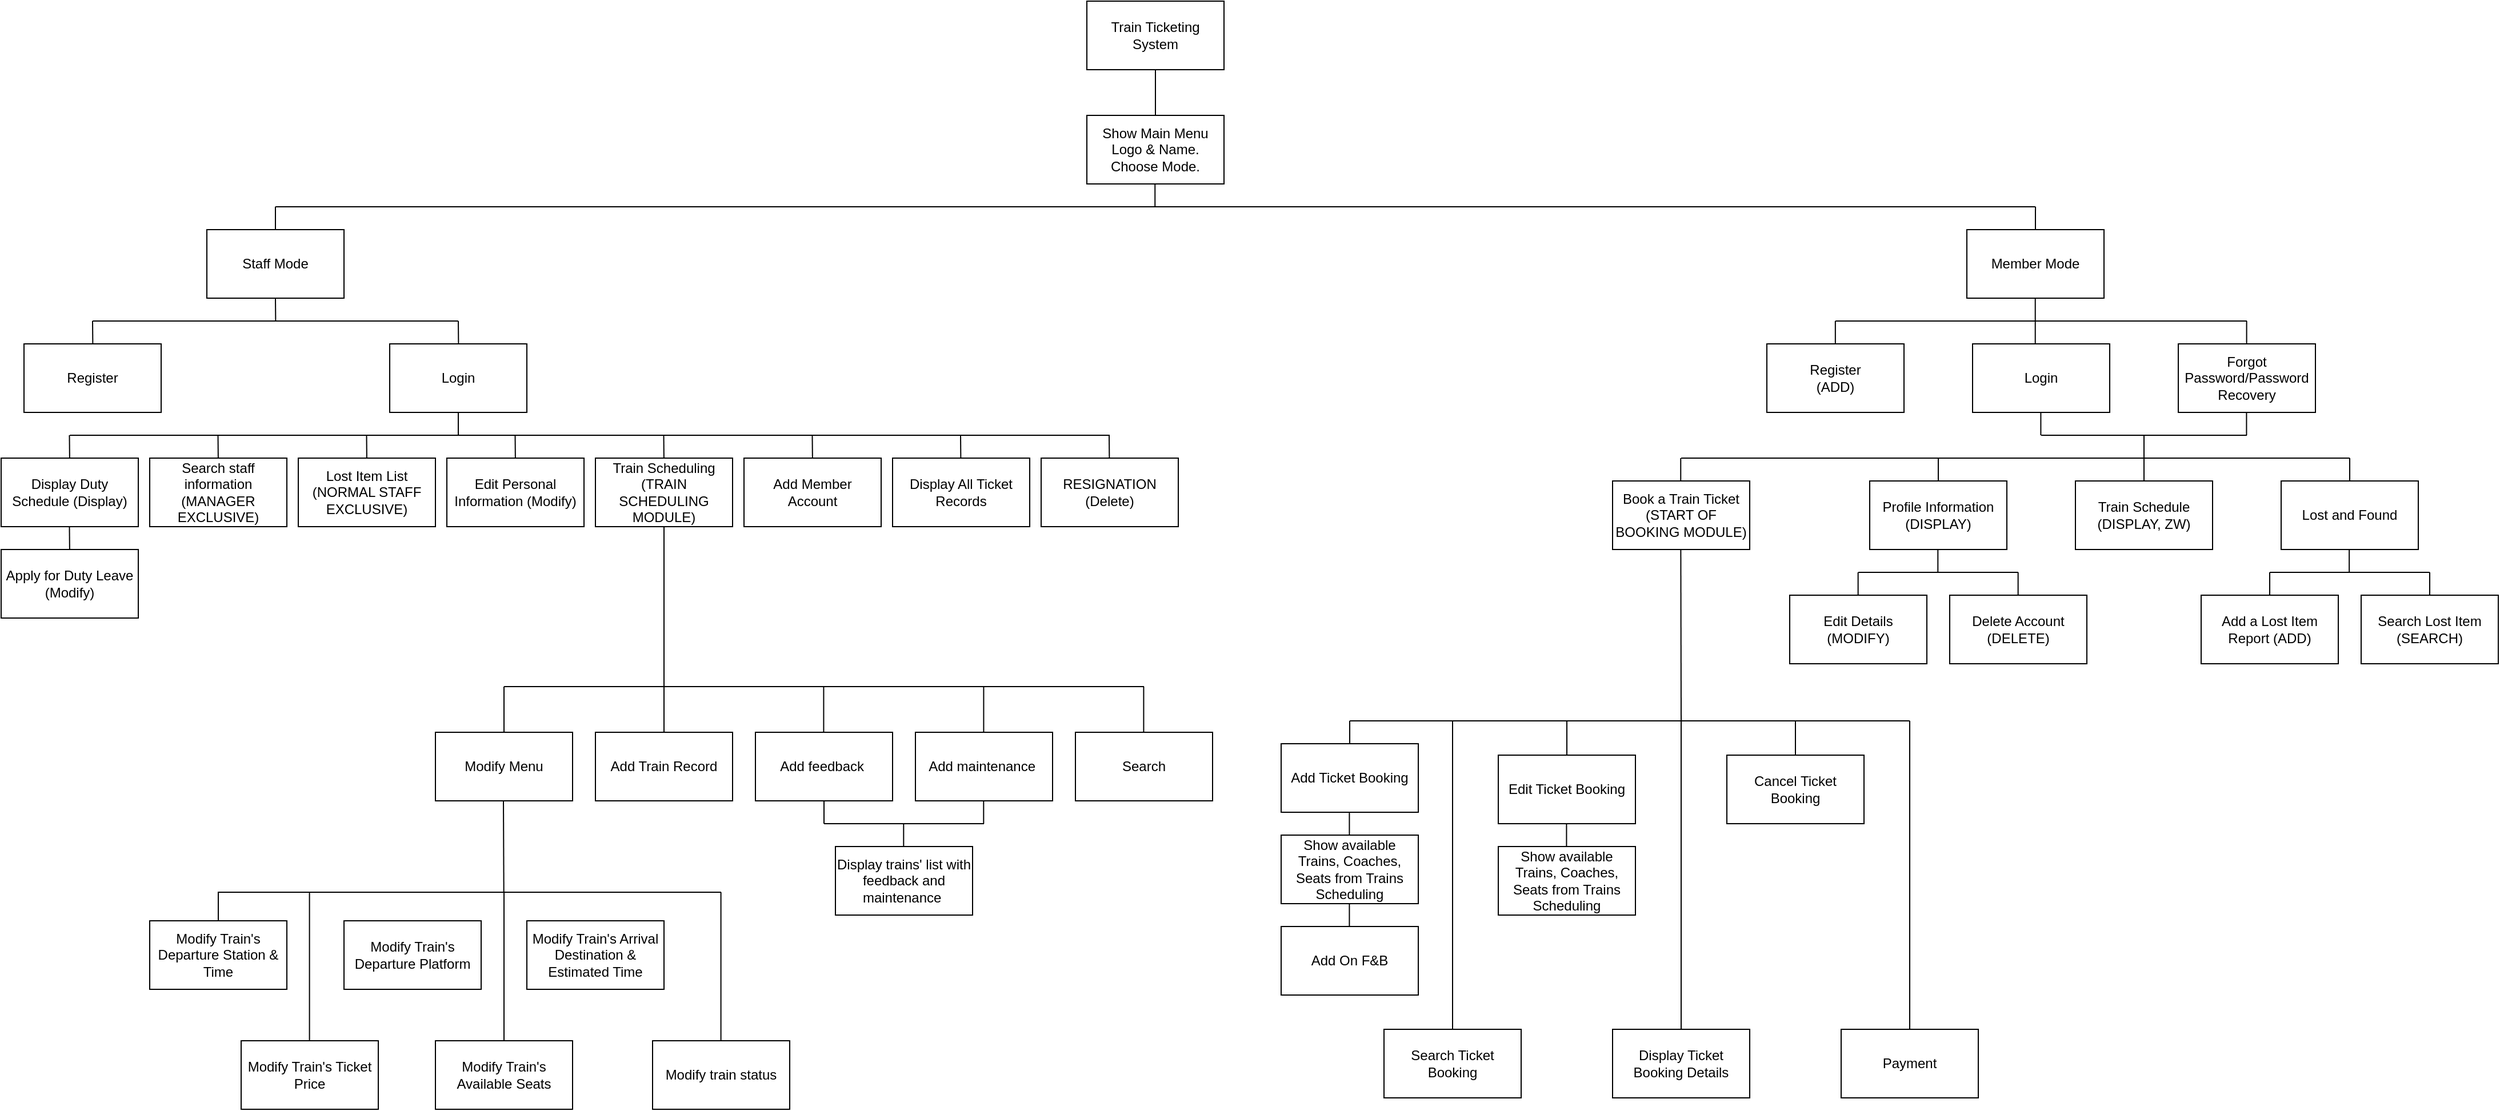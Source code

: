 <mxfile version="24.3.1" type="github">
  <diagram name="第 1 页" id="ZwxjWS8MTAvn3gAYZ2M-">
    <mxGraphModel dx="2698" dy="1253" grid="1" gridSize="10" guides="1" tooltips="1" connect="1" arrows="1" fold="1" page="1" pageScale="1" pageWidth="850" pageHeight="1100" math="0" shadow="0">
      <root>
        <mxCell id="0" />
        <mxCell id="1" parent="0" />
        <mxCell id="kFJuPjy33Ws9jadagfHC-1" value="Train Ticketing System" style="rounded=0;whiteSpace=wrap;html=1;" parent="1" vertex="1">
          <mxGeometry x="950" width="120" height="60" as="geometry" />
        </mxCell>
        <mxCell id="kFJuPjy33Ws9jadagfHC-2" value="Show Main Menu&lt;div&gt;Logo &amp;amp; Name.&lt;/div&gt;&lt;div&gt;Choose Mode.&lt;/div&gt;" style="rounded=0;whiteSpace=wrap;html=1;" parent="1" vertex="1">
          <mxGeometry x="950" y="100" width="120" height="60" as="geometry" />
        </mxCell>
        <mxCell id="kFJuPjy33Ws9jadagfHC-4" value="" style="endArrow=none;html=1;rounded=0;exitX=0.5;exitY=0;exitDx=0;exitDy=0;entryX=0.5;entryY=1;entryDx=0;entryDy=0;" parent="1" source="kFJuPjy33Ws9jadagfHC-2" edge="1" target="kFJuPjy33Ws9jadagfHC-1">
          <mxGeometry width="50" height="50" relative="1" as="geometry">
            <mxPoint x="500" y="110" as="sourcePoint" />
            <mxPoint x="550" y="60" as="targetPoint" />
          </mxGeometry>
        </mxCell>
        <mxCell id="kFJuPjy33Ws9jadagfHC-5" value="" style="endArrow=none;html=1;rounded=0;" parent="1" edge="1">
          <mxGeometry width="50" height="50" relative="1" as="geometry">
            <mxPoint x="1009.63" y="180" as="sourcePoint" />
            <mxPoint x="1009.63" y="160" as="targetPoint" />
          </mxGeometry>
        </mxCell>
        <mxCell id="kFJuPjy33Ws9jadagfHC-7" value="" style="endArrow=none;html=1;rounded=0;" parent="1" edge="1">
          <mxGeometry width="50" height="50" relative="1" as="geometry">
            <mxPoint x="240.0" y="200" as="sourcePoint" />
            <mxPoint x="240" y="180" as="targetPoint" />
          </mxGeometry>
        </mxCell>
        <mxCell id="kFJuPjy33Ws9jadagfHC-8" value="" style="endArrow=none;html=1;rounded=0;exitX=0.5;exitY=0;exitDx=0;exitDy=0;" parent="1" edge="1" source="kFJuPjy33Ws9jadagfHC-265">
          <mxGeometry width="50" height="50" relative="1" as="geometry">
            <mxPoint x="1779.83" y="210" as="sourcePoint" />
            <mxPoint x="1780.02" y="180" as="targetPoint" />
          </mxGeometry>
        </mxCell>
        <mxCell id="kFJuPjy33Ws9jadagfHC-21" value="Staff Mode" style="rounded=0;whiteSpace=wrap;html=1;" parent="1" vertex="1">
          <mxGeometry x="180" y="200" width="120" height="60" as="geometry" />
        </mxCell>
        <mxCell id="kFJuPjy33Ws9jadagfHC-45" value="" style="endArrow=none;html=1;rounded=0;" parent="1" edge="1">
          <mxGeometry width="50" height="50" relative="1" as="geometry">
            <mxPoint x="240.19" y="280" as="sourcePoint" />
            <mxPoint x="240" y="260" as="targetPoint" />
          </mxGeometry>
        </mxCell>
        <mxCell id="kFJuPjy33Ws9jadagfHC-111" value="Add Ticket Booking" style="rounded=0;whiteSpace=wrap;html=1;" parent="1" vertex="1">
          <mxGeometry x="1120" y="650" width="120" height="60" as="geometry" />
        </mxCell>
        <mxCell id="kFJuPjy33Ws9jadagfHC-112" value="Search Ticket Booking" style="rounded=0;whiteSpace=wrap;html=1;" parent="1" vertex="1">
          <mxGeometry x="1210" y="900" width="120" height="60" as="geometry" />
        </mxCell>
        <mxCell id="kFJuPjy33Ws9jadagfHC-113" value="Edit Ticket Booking" style="rounded=0;whiteSpace=wrap;html=1;" parent="1" vertex="1">
          <mxGeometry x="1310" y="660" width="120" height="60" as="geometry" />
        </mxCell>
        <mxCell id="kFJuPjy33Ws9jadagfHC-114" value="Show available Trains, Coaches, Seats from Trains Scheduling" style="rounded=0;whiteSpace=wrap;html=1;" parent="1" vertex="1">
          <mxGeometry x="1310" y="740" width="120" height="60" as="geometry" />
        </mxCell>
        <mxCell id="kFJuPjy33Ws9jadagfHC-115" value="Show available Trains, Coaches, Seats from Trains Scheduling" style="rounded=0;whiteSpace=wrap;html=1;" parent="1" vertex="1">
          <mxGeometry x="1120" y="730" width="120" height="60" as="geometry" />
        </mxCell>
        <mxCell id="kFJuPjy33Ws9jadagfHC-116" value="Add On F&amp;amp;B" style="rounded=0;whiteSpace=wrap;html=1;" parent="1" vertex="1">
          <mxGeometry x="1120" y="810" width="120" height="60" as="geometry" />
        </mxCell>
        <mxCell id="kFJuPjy33Ws9jadagfHC-117" value="Display Ticket Booking Details" style="rounded=0;whiteSpace=wrap;html=1;" parent="1" vertex="1">
          <mxGeometry x="1410" y="900" width="120" height="60" as="geometry" />
        </mxCell>
        <mxCell id="kFJuPjy33Ws9jadagfHC-118" value="Cancel Ticket Booking" style="rounded=0;whiteSpace=wrap;html=1;" parent="1" vertex="1">
          <mxGeometry x="1510" y="660" width="120" height="60" as="geometry" />
        </mxCell>
        <mxCell id="kFJuPjy33Ws9jadagfHC-120" value="" style="endArrow=none;html=1;rounded=0;" parent="1" edge="1">
          <mxGeometry width="50" height="50" relative="1" as="geometry">
            <mxPoint x="1180" y="630" as="sourcePoint" />
            <mxPoint x="1670" y="630" as="targetPoint" />
          </mxGeometry>
        </mxCell>
        <mxCell id="kFJuPjy33Ws9jadagfHC-121" value="" style="endArrow=none;html=1;rounded=0;" parent="1" edge="1">
          <mxGeometry width="50" height="50" relative="1" as="geometry">
            <mxPoint x="1180" y="650" as="sourcePoint" />
            <mxPoint x="1180" y="630" as="targetPoint" />
          </mxGeometry>
        </mxCell>
        <mxCell id="kFJuPjy33Ws9jadagfHC-122" value="" style="endArrow=none;html=1;rounded=0;exitX=0.5;exitY=0;exitDx=0;exitDy=0;" parent="1" edge="1">
          <mxGeometry width="50" height="50" relative="1" as="geometry">
            <mxPoint x="1270" y="900" as="sourcePoint" />
            <mxPoint x="1270" y="630" as="targetPoint" />
          </mxGeometry>
        </mxCell>
        <mxCell id="kFJuPjy33Ws9jadagfHC-123" value="" style="endArrow=none;html=1;rounded=0;exitX=0.5;exitY=0;exitDx=0;exitDy=0;" parent="1" source="kFJuPjy33Ws9jadagfHC-113" edge="1">
          <mxGeometry width="50" height="50" relative="1" as="geometry">
            <mxPoint x="1439.8" y="650" as="sourcePoint" />
            <mxPoint x="1370" y="630" as="targetPoint" />
          </mxGeometry>
        </mxCell>
        <mxCell id="kFJuPjy33Ws9jadagfHC-124" value="" style="endArrow=none;html=1;rounded=0;exitX=0.5;exitY=0;exitDx=0;exitDy=0;" parent="1" edge="1">
          <mxGeometry width="50" height="50" relative="1" as="geometry">
            <mxPoint x="1470.0" y="900" as="sourcePoint" />
            <mxPoint x="1470" y="630" as="targetPoint" />
          </mxGeometry>
        </mxCell>
        <mxCell id="kFJuPjy33Ws9jadagfHC-125" value="" style="endArrow=none;html=1;rounded=0;exitX=0.5;exitY=0;exitDx=0;exitDy=0;" parent="1" source="kFJuPjy33Ws9jadagfHC-118" edge="1">
          <mxGeometry width="50" height="50" relative="1" as="geometry">
            <mxPoint x="1699.8" y="650" as="sourcePoint" />
            <mxPoint x="1570" y="630" as="targetPoint" />
          </mxGeometry>
        </mxCell>
        <mxCell id="kFJuPjy33Ws9jadagfHC-126" value="" style="endArrow=none;html=1;rounded=0;" parent="1" edge="1">
          <mxGeometry width="50" height="50" relative="1" as="geometry">
            <mxPoint x="1369.71" y="740" as="sourcePoint" />
            <mxPoint x="1369.71" y="720" as="targetPoint" />
          </mxGeometry>
        </mxCell>
        <mxCell id="kFJuPjy33Ws9jadagfHC-127" value="" style="endArrow=none;html=1;rounded=0;" parent="1" edge="1">
          <mxGeometry width="50" height="50" relative="1" as="geometry">
            <mxPoint x="1179.71" y="730" as="sourcePoint" />
            <mxPoint x="1179.71" y="710" as="targetPoint" />
          </mxGeometry>
        </mxCell>
        <mxCell id="kFJuPjy33Ws9jadagfHC-128" value="" style="endArrow=none;html=1;rounded=0;" parent="1" edge="1">
          <mxGeometry width="50" height="50" relative="1" as="geometry">
            <mxPoint x="1179.71" y="810" as="sourcePoint" />
            <mxPoint x="1179.71" y="790" as="targetPoint" />
          </mxGeometry>
        </mxCell>
        <mxCell id="kFJuPjy33Ws9jadagfHC-162" value="" style="endArrow=none;html=1;rounded=0;exitX=0.5;exitY=0;exitDx=0;exitDy=0;" parent="1" edge="1">
          <mxGeometry width="50" height="50" relative="1" as="geometry">
            <mxPoint x="1670.0" y="900" as="sourcePoint" />
            <mxPoint x="1670" y="630" as="targetPoint" />
          </mxGeometry>
        </mxCell>
        <mxCell id="kFJuPjy33Ws9jadagfHC-163" value="Payment" style="rounded=0;whiteSpace=wrap;html=1;" parent="1" vertex="1">
          <mxGeometry x="1610" y="900" width="120" height="60" as="geometry" />
        </mxCell>
        <mxCell id="kFJuPjy33Ws9jadagfHC-216" value="Login" style="rounded=0;whiteSpace=wrap;html=1;" parent="1" vertex="1">
          <mxGeometry x="340" y="300" width="120" height="60" as="geometry" />
        </mxCell>
        <mxCell id="kFJuPjy33Ws9jadagfHC-224" value="Edit Personal Information (Modify)" style="whiteSpace=wrap;html=1;rounded=0;" parent="1" vertex="1">
          <mxGeometry x="390" y="400" width="120" height="60" as="geometry" />
        </mxCell>
        <mxCell id="kFJuPjy33Ws9jadagfHC-229" value="" style="endArrow=none;html=1;rounded=0;entryX=0.5;entryY=1;entryDx=0;entryDy=0;" parent="1" edge="1">
          <mxGeometry width="50" height="50" relative="1" as="geometry">
            <mxPoint x="400.0" y="380" as="sourcePoint" />
            <mxPoint x="400.0" y="360" as="targetPoint" />
          </mxGeometry>
        </mxCell>
        <mxCell id="kFJuPjy33Ws9jadagfHC-231" value="Register" style="rounded=0;whiteSpace=wrap;html=1;" parent="1" vertex="1">
          <mxGeometry x="20" y="300" width="120" height="60" as="geometry" />
        </mxCell>
        <mxCell id="kFJuPjy33Ws9jadagfHC-233" value="Search staff information&lt;div&gt;(MANAGER EXCLUSIVE)&lt;/div&gt;" style="whiteSpace=wrap;html=1;rounded=0;" parent="1" vertex="1">
          <mxGeometry x="130" y="400" width="120" height="60" as="geometry" />
        </mxCell>
        <mxCell id="kFJuPjy33Ws9jadagfHC-247" value="Add Member&lt;div&gt;Account&lt;/div&gt;" style="whiteSpace=wrap;html=1;rounded=0;" parent="1" vertex="1">
          <mxGeometry x="650" y="400" width="120" height="60" as="geometry" />
        </mxCell>
        <mxCell id="kFJuPjy33Ws9jadagfHC-248" value="Display Duty Schedule (Display)" style="whiteSpace=wrap;html=1;rounded=0;" parent="1" vertex="1">
          <mxGeometry y="400" width="120" height="60" as="geometry" />
        </mxCell>
        <mxCell id="kFJuPjy33Ws9jadagfHC-253" value="Apply for Duty Leave&lt;div&gt;(Modify)&lt;/div&gt;" style="whiteSpace=wrap;html=1;rounded=0;" parent="1" vertex="1">
          <mxGeometry y="480" width="120" height="60" as="geometry" />
        </mxCell>
        <mxCell id="kFJuPjy33Ws9jadagfHC-258" value="Train Scheduling (TRAIN SCHEDULING MODULE)" style="whiteSpace=wrap;html=1;rounded=0;" parent="1" vertex="1">
          <mxGeometry x="520" y="400" width="120" height="60" as="geometry" />
        </mxCell>
        <mxCell id="kFJuPjy33Ws9jadagfHC-262" value="RESIGNATION&lt;div&gt;(Delete)&lt;/div&gt;" style="whiteSpace=wrap;html=1;rounded=0;" parent="1" vertex="1">
          <mxGeometry x="910.0" y="400" width="120" height="60" as="geometry" />
        </mxCell>
        <mxCell id="kFJuPjy33Ws9jadagfHC-265" value="Member Mode" style="rounded=0;whiteSpace=wrap;html=1;" parent="1" vertex="1">
          <mxGeometry x="1720" y="200" width="120" height="60" as="geometry" />
        </mxCell>
        <mxCell id="kFJuPjy33Ws9jadagfHC-266" value="" style="endArrow=none;html=1;rounded=0;" parent="1" edge="1">
          <mxGeometry width="50" height="50" relative="1" as="geometry">
            <mxPoint x="1605" y="280" as="sourcePoint" />
            <mxPoint x="1965" y="280" as="targetPoint" />
          </mxGeometry>
        </mxCell>
        <mxCell id="kFJuPjy33Ws9jadagfHC-267" value="&lt;div&gt;Login&lt;/div&gt;" style="rounded=0;whiteSpace=wrap;html=1;" parent="1" vertex="1">
          <mxGeometry x="1725" y="300" width="120" height="60" as="geometry" />
        </mxCell>
        <mxCell id="kFJuPjy33Ws9jadagfHC-268" value="Forgot Password/Password Recovery" style="rounded=0;whiteSpace=wrap;html=1;" parent="1" vertex="1">
          <mxGeometry x="1905" y="300" width="120" height="60" as="geometry" />
        </mxCell>
        <mxCell id="kFJuPjy33Ws9jadagfHC-269" value="&lt;div&gt;Register&lt;/div&gt;&lt;div&gt;(ADD)&lt;/div&gt;" style="rounded=0;whiteSpace=wrap;html=1;" parent="1" vertex="1">
          <mxGeometry x="1545" y="300" width="120" height="60" as="geometry" />
        </mxCell>
        <mxCell id="kFJuPjy33Ws9jadagfHC-270" value="Profile Information&lt;br&gt;(DISPLAY)" style="rounded=0;whiteSpace=wrap;html=1;" parent="1" vertex="1">
          <mxGeometry x="1635" y="420" width="120" height="60" as="geometry" />
        </mxCell>
        <mxCell id="kFJuPjy33Ws9jadagfHC-271" value="" style="endArrow=none;html=1;rounded=0;" parent="1" edge="1">
          <mxGeometry width="50" height="50" relative="1" as="geometry">
            <mxPoint x="1785" y="380" as="sourcePoint" />
            <mxPoint x="1965" y="380" as="targetPoint" />
          </mxGeometry>
        </mxCell>
        <mxCell id="kFJuPjy33Ws9jadagfHC-272" value="&lt;div&gt;Train Schedule (DISPLAY, ZW)&lt;/div&gt;" style="rounded=0;whiteSpace=wrap;html=1;" parent="1" vertex="1">
          <mxGeometry x="1815" y="420" width="120" height="60" as="geometry" />
        </mxCell>
        <mxCell id="kFJuPjy33Ws9jadagfHC-273" value="" style="endArrow=none;html=1;rounded=0;exitX=0.5;exitY=1;exitDx=0;exitDy=0;" parent="1" edge="1">
          <mxGeometry width="50" height="50" relative="1" as="geometry">
            <mxPoint x="1779.86" y="280" as="sourcePoint" />
            <mxPoint x="1779.86" y="300" as="targetPoint" />
          </mxGeometry>
        </mxCell>
        <mxCell id="kFJuPjy33Ws9jadagfHC-274" value="" style="endArrow=none;html=1;rounded=0;exitX=0.5;exitY=1;exitDx=0;exitDy=0;" parent="1" edge="1">
          <mxGeometry width="50" height="50" relative="1" as="geometry">
            <mxPoint x="1604.93" y="280" as="sourcePoint" />
            <mxPoint x="1604.93" y="300" as="targetPoint" />
          </mxGeometry>
        </mxCell>
        <mxCell id="kFJuPjy33Ws9jadagfHC-275" value="" style="endArrow=none;html=1;rounded=0;exitX=0.5;exitY=1;exitDx=0;exitDy=0;" parent="1" edge="1">
          <mxGeometry width="50" height="50" relative="1" as="geometry">
            <mxPoint x="1964.8" y="280" as="sourcePoint" />
            <mxPoint x="1964.8" y="300" as="targetPoint" />
          </mxGeometry>
        </mxCell>
        <mxCell id="kFJuPjy33Ws9jadagfHC-276" value="" style="endArrow=none;html=1;rounded=0;exitX=0.5;exitY=1;exitDx=0;exitDy=0;" parent="1" edge="1">
          <mxGeometry width="50" height="50" relative="1" as="geometry">
            <mxPoint x="1779.86" y="260" as="sourcePoint" />
            <mxPoint x="1779.86" y="280" as="targetPoint" />
          </mxGeometry>
        </mxCell>
        <mxCell id="kFJuPjy33Ws9jadagfHC-277" value="" style="endArrow=none;html=1;rounded=0;exitX=0.5;exitY=1;exitDx=0;exitDy=0;" parent="1" edge="1">
          <mxGeometry width="50" height="50" relative="1" as="geometry">
            <mxPoint x="1784.71" y="360" as="sourcePoint" />
            <mxPoint x="1784.71" y="380" as="targetPoint" />
          </mxGeometry>
        </mxCell>
        <mxCell id="kFJuPjy33Ws9jadagfHC-278" value="" style="endArrow=none;html=1;rounded=0;exitX=0.5;exitY=1;exitDx=0;exitDy=0;" parent="1" edge="1">
          <mxGeometry width="50" height="50" relative="1" as="geometry">
            <mxPoint x="1964.71" y="360" as="sourcePoint" />
            <mxPoint x="1964.71" y="380" as="targetPoint" />
          </mxGeometry>
        </mxCell>
        <mxCell id="kFJuPjy33Ws9jadagfHC-279" value="" style="endArrow=none;html=1;rounded=0;exitX=0.5;exitY=1;exitDx=0;exitDy=0;" parent="1" edge="1">
          <mxGeometry width="50" height="50" relative="1" as="geometry">
            <mxPoint x="1875" y="380" as="sourcePoint" />
            <mxPoint x="1875" y="400" as="targetPoint" />
          </mxGeometry>
        </mxCell>
        <mxCell id="kFJuPjy33Ws9jadagfHC-280" value="" style="endArrow=none;html=1;rounded=0;" parent="1" edge="1">
          <mxGeometry width="50" height="50" relative="1" as="geometry">
            <mxPoint x="1470" y="400" as="sourcePoint" />
            <mxPoint x="2055" y="400" as="targetPoint" />
          </mxGeometry>
        </mxCell>
        <mxCell id="kFJuPjy33Ws9jadagfHC-281" value="" style="endArrow=none;html=1;rounded=0;exitX=0.5;exitY=1;exitDx=0;exitDy=0;" parent="1" edge="1">
          <mxGeometry width="50" height="50" relative="1" as="geometry">
            <mxPoint x="1695" y="400" as="sourcePoint" />
            <mxPoint x="1695" y="420" as="targetPoint" />
          </mxGeometry>
        </mxCell>
        <mxCell id="kFJuPjy33Ws9jadagfHC-282" value="" style="endArrow=none;html=1;rounded=0;exitX=0.5;exitY=1;exitDx=0;exitDy=0;" parent="1" edge="1">
          <mxGeometry width="50" height="50" relative="1" as="geometry">
            <mxPoint x="1875" y="400" as="sourcePoint" />
            <mxPoint x="1875" y="420" as="targetPoint" />
          </mxGeometry>
        </mxCell>
        <mxCell id="kFJuPjy33Ws9jadagfHC-283" value="" style="endArrow=none;html=1;rounded=0;exitX=0.5;exitY=1;exitDx=0;exitDy=0;" parent="1" edge="1">
          <mxGeometry width="50" height="50" relative="1" as="geometry">
            <mxPoint x="2055" y="400" as="sourcePoint" />
            <mxPoint x="2055" y="420" as="targetPoint" />
          </mxGeometry>
        </mxCell>
        <mxCell id="kFJuPjy33Ws9jadagfHC-284" value="Lost and Found" style="rounded=0;whiteSpace=wrap;html=1;" parent="1" vertex="1">
          <mxGeometry x="1995" y="420" width="120" height="60" as="geometry" />
        </mxCell>
        <mxCell id="kFJuPjy33Ws9jadagfHC-285" value="Book a Train Ticket&lt;div&gt;(START OF BOOKING MODULE)&lt;/div&gt;" style="rounded=0;whiteSpace=wrap;html=1;" parent="1" vertex="1">
          <mxGeometry x="1410" y="420" width="120" height="60" as="geometry" />
        </mxCell>
        <mxCell id="kFJuPjy33Ws9jadagfHC-286" value="" style="endArrow=none;html=1;rounded=0;exitX=0.5;exitY=1;exitDx=0;exitDy=0;" parent="1" edge="1">
          <mxGeometry width="50" height="50" relative="1" as="geometry">
            <mxPoint x="1469.63" y="400" as="sourcePoint" />
            <mxPoint x="1469.63" y="420" as="targetPoint" />
          </mxGeometry>
        </mxCell>
        <mxCell id="kFJuPjy33Ws9jadagfHC-287" value="" style="endArrow=none;html=1;rounded=0;exitX=0.5;exitY=1;exitDx=0;exitDy=0;" parent="1" edge="1">
          <mxGeometry width="50" height="50" relative="1" as="geometry">
            <mxPoint x="1694.66" y="480" as="sourcePoint" />
            <mxPoint x="1694.66" y="500" as="targetPoint" />
          </mxGeometry>
        </mxCell>
        <mxCell id="kFJuPjy33Ws9jadagfHC-288" value="" style="endArrow=none;html=1;rounded=0;" parent="1" edge="1">
          <mxGeometry width="50" height="50" relative="1" as="geometry">
            <mxPoint x="1625" y="500" as="sourcePoint" />
            <mxPoint x="1765" y="500" as="targetPoint" />
          </mxGeometry>
        </mxCell>
        <mxCell id="kFJuPjy33Ws9jadagfHC-289" value="Edit Details&lt;br&gt;(MODIFY)" style="rounded=0;whiteSpace=wrap;html=1;" parent="1" vertex="1">
          <mxGeometry x="1565" y="520" width="120" height="60" as="geometry" />
        </mxCell>
        <mxCell id="kFJuPjy33Ws9jadagfHC-290" value="Delete Account&lt;br&gt;(DELETE)" style="rounded=0;whiteSpace=wrap;html=1;" parent="1" vertex="1">
          <mxGeometry x="1705" y="520" width="120" height="60" as="geometry" />
        </mxCell>
        <mxCell id="kFJuPjy33Ws9jadagfHC-291" value="" style="endArrow=none;html=1;rounded=0;exitX=0.5;exitY=1;exitDx=0;exitDy=0;" parent="1" edge="1">
          <mxGeometry width="50" height="50" relative="1" as="geometry">
            <mxPoint x="1624.83" y="500" as="sourcePoint" />
            <mxPoint x="1624.83" y="520" as="targetPoint" />
          </mxGeometry>
        </mxCell>
        <mxCell id="kFJuPjy33Ws9jadagfHC-292" value="" style="endArrow=none;html=1;rounded=0;exitX=0.5;exitY=1;exitDx=0;exitDy=0;" parent="1" edge="1">
          <mxGeometry width="50" height="50" relative="1" as="geometry">
            <mxPoint x="1764.83" y="500" as="sourcePoint" />
            <mxPoint x="1764.83" y="520" as="targetPoint" />
          </mxGeometry>
        </mxCell>
        <mxCell id="kFJuPjy33Ws9jadagfHC-293" value="" style="endArrow=none;html=1;rounded=0;exitX=0.5;exitY=1;exitDx=0;exitDy=0;" parent="1" edge="1">
          <mxGeometry width="50" height="50" relative="1" as="geometry">
            <mxPoint x="2054.58" y="480" as="sourcePoint" />
            <mxPoint x="2054.58" y="500" as="targetPoint" />
          </mxGeometry>
        </mxCell>
        <mxCell id="kFJuPjy33Ws9jadagfHC-294" value="" style="endArrow=none;html=1;rounded=0;" parent="1" edge="1">
          <mxGeometry width="50" height="50" relative="1" as="geometry">
            <mxPoint x="1985" y="500" as="sourcePoint" />
            <mxPoint x="2125" y="500" as="targetPoint" />
          </mxGeometry>
        </mxCell>
        <mxCell id="kFJuPjy33Ws9jadagfHC-295" value="" style="endArrow=none;html=1;rounded=0;exitX=0.5;exitY=1;exitDx=0;exitDy=0;" parent="1" edge="1">
          <mxGeometry width="50" height="50" relative="1" as="geometry">
            <mxPoint x="1985" y="500" as="sourcePoint" />
            <mxPoint x="1985" y="520" as="targetPoint" />
          </mxGeometry>
        </mxCell>
        <mxCell id="kFJuPjy33Ws9jadagfHC-296" value="" style="endArrow=none;html=1;rounded=0;exitX=0.5;exitY=1;exitDx=0;exitDy=0;" parent="1" edge="1">
          <mxGeometry width="50" height="50" relative="1" as="geometry">
            <mxPoint x="2125" y="500" as="sourcePoint" />
            <mxPoint x="2125" y="520" as="targetPoint" />
          </mxGeometry>
        </mxCell>
        <mxCell id="kFJuPjy33Ws9jadagfHC-297" value="Add a Lost Item Report (ADD)" style="rounded=0;whiteSpace=wrap;html=1;" parent="1" vertex="1">
          <mxGeometry x="1925" y="520" width="120" height="60" as="geometry" />
        </mxCell>
        <mxCell id="kFJuPjy33Ws9jadagfHC-298" value="Search Lost Item&lt;div&gt;(SEARCH)&lt;/div&gt;" style="rounded=0;whiteSpace=wrap;html=1;" parent="1" vertex="1">
          <mxGeometry x="2065" y="520" width="120" height="60" as="geometry" />
        </mxCell>
        <mxCell id="kFJuPjy33Ws9jadagfHC-360" value="Modify Menu" style="rounded=0;whiteSpace=wrap;html=1;" parent="1" vertex="1">
          <mxGeometry x="380" y="640" width="120" height="60" as="geometry" />
        </mxCell>
        <mxCell id="kFJuPjy33Ws9jadagfHC-362" value="Modify Train&#39;s Departure Station &amp;amp; Time" style="rounded=0;whiteSpace=wrap;html=1;" parent="1" vertex="1">
          <mxGeometry x="130" y="805" width="120" height="60" as="geometry" />
        </mxCell>
        <mxCell id="kFJuPjy33Ws9jadagfHC-363" value="Modify Train&#39;s Ticket Price" style="rounded=0;whiteSpace=wrap;html=1;" parent="1" vertex="1">
          <mxGeometry x="210" y="910" width="120" height="60" as="geometry" />
        </mxCell>
        <mxCell id="kFJuPjy33Ws9jadagfHC-364" value="Modify Train&#39;s Available Seats" style="rounded=0;whiteSpace=wrap;html=1;" parent="1" vertex="1">
          <mxGeometry x="380" y="910" width="120" height="60" as="geometry" />
        </mxCell>
        <mxCell id="kFJuPjy33Ws9jadagfHC-365" value="Modify Train&#39;s Departure Platform" style="rounded=0;whiteSpace=wrap;html=1;" parent="1" vertex="1">
          <mxGeometry x="300" y="805" width="120" height="60" as="geometry" />
        </mxCell>
        <mxCell id="kFJuPjy33Ws9jadagfHC-366" value="Modify Train&#39;s Arrival Destination &amp;amp; Estimated Time" style="rounded=0;whiteSpace=wrap;html=1;" parent="1" vertex="1">
          <mxGeometry x="460" y="805" width="120" height="60" as="geometry" />
        </mxCell>
        <mxCell id="kFJuPjy33Ws9jadagfHC-369" value="" style="endArrow=none;html=1;rounded=0;exitX=0.5;exitY=0;exitDx=0;exitDy=0;" parent="1" source="kFJuPjy33Ws9jadagfHC-362" edge="1">
          <mxGeometry width="50" height="50" relative="1" as="geometry">
            <mxPoint x="360" y="810" as="sourcePoint" />
            <mxPoint x="630" y="780" as="targetPoint" />
            <Array as="points">
              <mxPoint x="190" y="780" />
              <mxPoint x="360" y="780" />
            </Array>
          </mxGeometry>
        </mxCell>
        <mxCell id="kFJuPjy33Ws9jadagfHC-371" value="" style="endArrow=none;html=1;rounded=0;exitX=0.5;exitY=0;exitDx=0;exitDy=0;" parent="1" source="kFJuPjy33Ws9jadagfHC-364" edge="1">
          <mxGeometry width="50" height="50" relative="1" as="geometry">
            <mxPoint x="441" y="906" as="sourcePoint" />
            <mxPoint x="440" y="780" as="targetPoint" />
          </mxGeometry>
        </mxCell>
        <mxCell id="kFJuPjy33Ws9jadagfHC-374" value="Add maintenance&amp;nbsp;" style="rounded=0;whiteSpace=wrap;html=1;" parent="1" vertex="1">
          <mxGeometry x="800" y="640" width="120" height="60" as="geometry" />
        </mxCell>
        <mxCell id="kFJuPjy33Ws9jadagfHC-375" value="Search" style="rounded=0;whiteSpace=wrap;html=1;" parent="1" vertex="1">
          <mxGeometry x="940" y="640" width="120" height="60" as="geometry" />
        </mxCell>
        <mxCell id="kFJuPjy33Ws9jadagfHC-377" value="Display trains&#39; list with feedback and maintenance&amp;nbsp;" style="rounded=0;whiteSpace=wrap;html=1;" parent="1" vertex="1">
          <mxGeometry x="730" y="740" width="120" height="60" as="geometry" />
        </mxCell>
        <mxCell id="kFJuPjy33Ws9jadagfHC-379" value="Modify train status" style="rounded=0;whiteSpace=wrap;html=1;" parent="1" vertex="1">
          <mxGeometry x="570" y="910" width="120" height="60" as="geometry" />
        </mxCell>
        <mxCell id="kFJuPjy33Ws9jadagfHC-381" value="Add feedback&amp;nbsp;" style="rounded=0;whiteSpace=wrap;html=1;" parent="1" vertex="1">
          <mxGeometry x="660" y="640" width="120" height="60" as="geometry" />
        </mxCell>
        <mxCell id="kFJuPjy33Ws9jadagfHC-387" value="" style="endArrow=none;html=1;rounded=0;" parent="1" edge="1">
          <mxGeometry width="50" height="50" relative="1" as="geometry">
            <mxPoint x="240" y="180" as="sourcePoint" />
            <mxPoint x="1780" y="180" as="targetPoint" />
          </mxGeometry>
        </mxCell>
        <mxCell id="AeokkyJzDMHDCgE2pwOk-2" value="" style="endArrow=none;html=1;rounded=0;exitX=0.5;exitY=1;exitDx=0;exitDy=0;" edge="1" parent="1">
          <mxGeometry width="50" height="50" relative="1" as="geometry">
            <mxPoint x="1469.69" y="480" as="sourcePoint" />
            <mxPoint x="1470" y="630" as="targetPoint" />
          </mxGeometry>
        </mxCell>
        <mxCell id="AeokkyJzDMHDCgE2pwOk-3" value="" style="endArrow=none;html=1;rounded=0;" edge="1" parent="1">
          <mxGeometry width="50" height="50" relative="1" as="geometry">
            <mxPoint x="80" y="280" as="sourcePoint" />
            <mxPoint x="400" y="280" as="targetPoint" />
          </mxGeometry>
        </mxCell>
        <mxCell id="AeokkyJzDMHDCgE2pwOk-4" value="" style="endArrow=none;html=1;rounded=0;" edge="1" parent="1">
          <mxGeometry width="50" height="50" relative="1" as="geometry">
            <mxPoint x="400.19" y="300" as="sourcePoint" />
            <mxPoint x="400" y="280" as="targetPoint" />
          </mxGeometry>
        </mxCell>
        <mxCell id="AeokkyJzDMHDCgE2pwOk-5" value="" style="endArrow=none;html=1;rounded=0;" edge="1" parent="1">
          <mxGeometry width="50" height="50" relative="1" as="geometry">
            <mxPoint x="80.19" y="300" as="sourcePoint" />
            <mxPoint x="80" y="280" as="targetPoint" />
          </mxGeometry>
        </mxCell>
        <mxCell id="AeokkyJzDMHDCgE2pwOk-7" value="" style="endArrow=none;html=1;rounded=0;" edge="1" parent="1">
          <mxGeometry width="50" height="50" relative="1" as="geometry">
            <mxPoint x="60" y="380" as="sourcePoint" />
            <mxPoint x="970" y="380" as="targetPoint" />
          </mxGeometry>
        </mxCell>
        <mxCell id="AeokkyJzDMHDCgE2pwOk-8" value="" style="endArrow=none;html=1;rounded=0;" edge="1" parent="1">
          <mxGeometry width="50" height="50" relative="1" as="geometry">
            <mxPoint x="59.94" y="480" as="sourcePoint" />
            <mxPoint x="59.75" y="460" as="targetPoint" />
          </mxGeometry>
        </mxCell>
        <mxCell id="AeokkyJzDMHDCgE2pwOk-9" value="" style="endArrow=none;html=1;rounded=0;" edge="1" parent="1">
          <mxGeometry width="50" height="50" relative="1" as="geometry">
            <mxPoint x="319.94" y="400" as="sourcePoint" />
            <mxPoint x="319.75" y="380" as="targetPoint" />
          </mxGeometry>
        </mxCell>
        <mxCell id="AeokkyJzDMHDCgE2pwOk-10" value="" style="endArrow=none;html=1;rounded=0;" edge="1" parent="1">
          <mxGeometry width="50" height="50" relative="1" as="geometry">
            <mxPoint x="189.94" y="400" as="sourcePoint" />
            <mxPoint x="189.75" y="380" as="targetPoint" />
          </mxGeometry>
        </mxCell>
        <mxCell id="AeokkyJzDMHDCgE2pwOk-11" value="" style="endArrow=none;html=1;rounded=0;" edge="1" parent="1">
          <mxGeometry width="50" height="50" relative="1" as="geometry">
            <mxPoint x="449.94" y="400" as="sourcePoint" />
            <mxPoint x="449.75" y="380" as="targetPoint" />
          </mxGeometry>
        </mxCell>
        <mxCell id="AeokkyJzDMHDCgE2pwOk-12" value="Display All Ticket Records" style="whiteSpace=wrap;html=1;rounded=0;" vertex="1" parent="1">
          <mxGeometry x="780.0" y="400" width="120" height="60" as="geometry" />
        </mxCell>
        <mxCell id="AeokkyJzDMHDCgE2pwOk-13" value="Lost Item List&lt;div&gt;(NORMAL STAFF EXCLUSIVE)&lt;/div&gt;" style="whiteSpace=wrap;html=1;rounded=0;" vertex="1" parent="1">
          <mxGeometry x="260" y="400" width="120" height="60" as="geometry" />
        </mxCell>
        <mxCell id="AeokkyJzDMHDCgE2pwOk-15" value="" style="endArrow=none;html=1;rounded=0;" edge="1" parent="1">
          <mxGeometry width="50" height="50" relative="1" as="geometry">
            <mxPoint x="59.94" y="400" as="sourcePoint" />
            <mxPoint x="59.75" y="380" as="targetPoint" />
          </mxGeometry>
        </mxCell>
        <mxCell id="AeokkyJzDMHDCgE2pwOk-16" value="" style="endArrow=none;html=1;rounded=0;" edge="1" parent="1">
          <mxGeometry width="50" height="50" relative="1" as="geometry">
            <mxPoint x="839.69" y="400" as="sourcePoint" />
            <mxPoint x="839.5" y="380" as="targetPoint" />
          </mxGeometry>
        </mxCell>
        <mxCell id="AeokkyJzDMHDCgE2pwOk-18" value="" style="endArrow=none;html=1;rounded=0;" edge="1" parent="1">
          <mxGeometry width="50" height="50" relative="1" as="geometry">
            <mxPoint x="969.69" y="400" as="sourcePoint" />
            <mxPoint x="969.5" y="380" as="targetPoint" />
          </mxGeometry>
        </mxCell>
        <mxCell id="AeokkyJzDMHDCgE2pwOk-19" value="" style="endArrow=none;html=1;rounded=0;" edge="1" parent="1">
          <mxGeometry width="50" height="50" relative="1" as="geometry">
            <mxPoint x="579.94" y="400" as="sourcePoint" />
            <mxPoint x="579.75" y="380" as="targetPoint" />
          </mxGeometry>
        </mxCell>
        <mxCell id="AeokkyJzDMHDCgE2pwOk-20" value="" style="endArrow=none;html=1;rounded=0;" edge="1" parent="1">
          <mxGeometry width="50" height="50" relative="1" as="geometry">
            <mxPoint x="709.94" y="400" as="sourcePoint" />
            <mxPoint x="709.75" y="380" as="targetPoint" />
          </mxGeometry>
        </mxCell>
        <mxCell id="AeokkyJzDMHDCgE2pwOk-22" value="" style="endArrow=none;html=1;rounded=0;" edge="1" parent="1">
          <mxGeometry width="50" height="50" relative="1" as="geometry">
            <mxPoint x="580" y="600" as="sourcePoint" />
            <mxPoint x="580" y="460" as="targetPoint" />
          </mxGeometry>
        </mxCell>
        <mxCell id="AeokkyJzDMHDCgE2pwOk-23" value="" style="endArrow=none;html=1;rounded=0;" edge="1" parent="1">
          <mxGeometry width="50" height="50" relative="1" as="geometry">
            <mxPoint x="440" y="600" as="sourcePoint" />
            <mxPoint x="1000" y="600" as="targetPoint" />
          </mxGeometry>
        </mxCell>
        <mxCell id="AeokkyJzDMHDCgE2pwOk-26" value="" style="endArrow=none;html=1;rounded=0;exitX=0.5;exitY=0;exitDx=0;exitDy=0;" edge="1" parent="1">
          <mxGeometry width="50" height="50" relative="1" as="geometry">
            <mxPoint x="629.8" y="910" as="sourcePoint" />
            <mxPoint x="629.8" y="780" as="targetPoint" />
          </mxGeometry>
        </mxCell>
        <mxCell id="AeokkyJzDMHDCgE2pwOk-27" value="" style="endArrow=none;html=1;rounded=0;exitX=0.5;exitY=0;exitDx=0;exitDy=0;" edge="1" parent="1">
          <mxGeometry width="50" height="50" relative="1" as="geometry">
            <mxPoint x="269.8" y="910" as="sourcePoint" />
            <mxPoint x="269.8" y="780" as="targetPoint" />
          </mxGeometry>
        </mxCell>
        <mxCell id="AeokkyJzDMHDCgE2pwOk-28" value="" style="endArrow=none;html=1;rounded=0;" edge="1" parent="1">
          <mxGeometry width="50" height="50" relative="1" as="geometry">
            <mxPoint x="439.84" y="780" as="sourcePoint" />
            <mxPoint x="439.5" y="700" as="targetPoint" />
          </mxGeometry>
        </mxCell>
        <mxCell id="AeokkyJzDMHDCgE2pwOk-32" value="Add Train Record" style="rounded=0;whiteSpace=wrap;html=1;" vertex="1" parent="1">
          <mxGeometry x="520" y="640" width="120" height="60" as="geometry" />
        </mxCell>
        <mxCell id="AeokkyJzDMHDCgE2pwOk-34" value="" style="endArrow=none;html=1;rounded=0;entryX=0.5;entryY=0;entryDx=0;entryDy=0;" edge="1" parent="1">
          <mxGeometry width="50" height="50" relative="1" as="geometry">
            <mxPoint x="999.71" y="600" as="sourcePoint" />
            <mxPoint x="999.71" y="640" as="targetPoint" />
          </mxGeometry>
        </mxCell>
        <mxCell id="AeokkyJzDMHDCgE2pwOk-35" value="" style="endArrow=none;html=1;rounded=0;entryX=0.5;entryY=0;entryDx=0;entryDy=0;" edge="1" parent="1">
          <mxGeometry width="50" height="50" relative="1" as="geometry">
            <mxPoint x="859.71" y="600" as="sourcePoint" />
            <mxPoint x="859.71" y="640" as="targetPoint" />
          </mxGeometry>
        </mxCell>
        <mxCell id="AeokkyJzDMHDCgE2pwOk-36" value="" style="endArrow=none;html=1;rounded=0;entryX=0.5;entryY=0;entryDx=0;entryDy=0;" edge="1" parent="1">
          <mxGeometry width="50" height="50" relative="1" as="geometry">
            <mxPoint x="719.71" y="600" as="sourcePoint" />
            <mxPoint x="719.71" y="640" as="targetPoint" />
          </mxGeometry>
        </mxCell>
        <mxCell id="AeokkyJzDMHDCgE2pwOk-37" value="" style="endArrow=none;html=1;rounded=0;entryX=0.5;entryY=0;entryDx=0;entryDy=0;" edge="1" parent="1">
          <mxGeometry width="50" height="50" relative="1" as="geometry">
            <mxPoint x="580" y="600" as="sourcePoint" />
            <mxPoint x="580" y="640" as="targetPoint" />
          </mxGeometry>
        </mxCell>
        <mxCell id="AeokkyJzDMHDCgE2pwOk-38" value="" style="endArrow=none;html=1;rounded=0;entryX=0.5;entryY=0;entryDx=0;entryDy=0;" edge="1" parent="1">
          <mxGeometry width="50" height="50" relative="1" as="geometry">
            <mxPoint x="440" y="600" as="sourcePoint" />
            <mxPoint x="440" y="640" as="targetPoint" />
          </mxGeometry>
        </mxCell>
        <mxCell id="AeokkyJzDMHDCgE2pwOk-39" value="" style="endArrow=none;html=1;rounded=0;" edge="1" parent="1">
          <mxGeometry width="50" height="50" relative="1" as="geometry">
            <mxPoint x="720" y="720" as="sourcePoint" />
            <mxPoint x="720" y="700" as="targetPoint" />
          </mxGeometry>
        </mxCell>
        <mxCell id="AeokkyJzDMHDCgE2pwOk-40" value="" style="endArrow=none;html=1;rounded=0;" edge="1" parent="1">
          <mxGeometry width="50" height="50" relative="1" as="geometry">
            <mxPoint x="720" y="720" as="sourcePoint" />
            <mxPoint x="860" y="720" as="targetPoint" />
          </mxGeometry>
        </mxCell>
        <mxCell id="AeokkyJzDMHDCgE2pwOk-41" value="" style="endArrow=none;html=1;rounded=0;" edge="1" parent="1">
          <mxGeometry width="50" height="50" relative="1" as="geometry">
            <mxPoint x="859.66" y="720" as="sourcePoint" />
            <mxPoint x="859.66" y="700" as="targetPoint" />
          </mxGeometry>
        </mxCell>
        <mxCell id="AeokkyJzDMHDCgE2pwOk-42" value="" style="endArrow=none;html=1;rounded=0;" edge="1" parent="1">
          <mxGeometry width="50" height="50" relative="1" as="geometry">
            <mxPoint x="789.66" y="740" as="sourcePoint" />
            <mxPoint x="789.66" y="720" as="targetPoint" />
          </mxGeometry>
        </mxCell>
      </root>
    </mxGraphModel>
  </diagram>
</mxfile>
